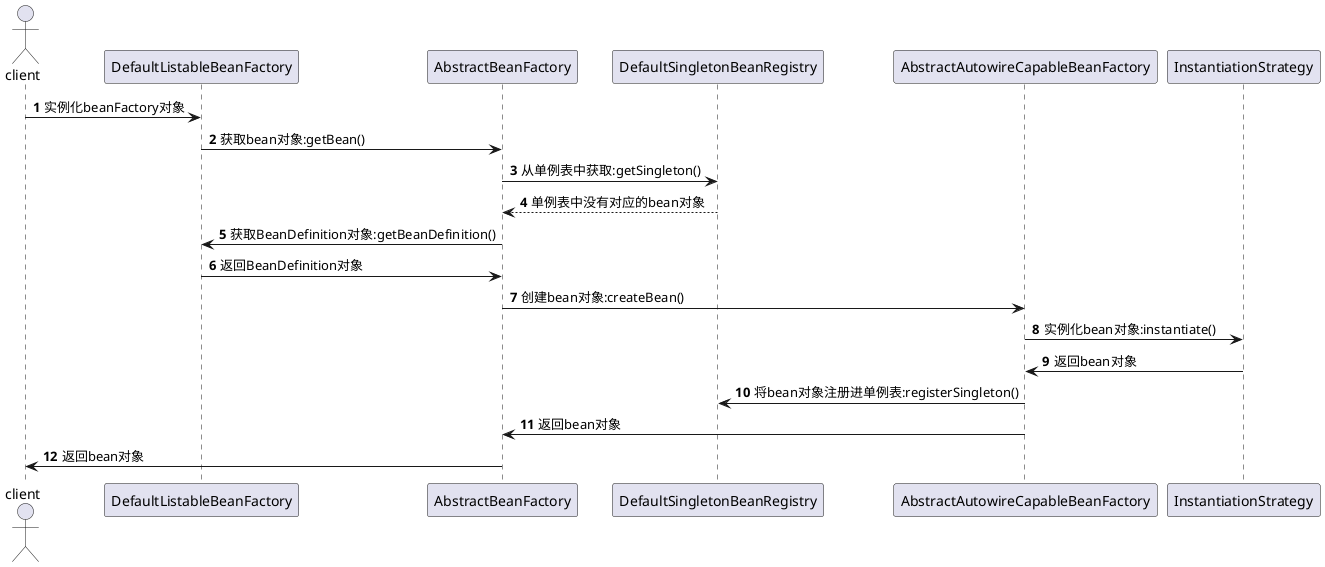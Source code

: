 @startuml

autonumber
actor client as client
participant DefaultListableBeanFactory as defaultListableBeanFactory
participant AbstractBeanFactory as abstractBeanFactory
participant DefaultSingletonBeanRegistry as defaultSingletonBeanRegistry
participant AbstractAutowireCapableBeanFactory as abstractAutowireCapableBeanFactory
participant InstantiationStrategy as instantiationStrategy

client -> defaultListableBeanFactory:实例化beanFactory对象
defaultListableBeanFactory -> abstractBeanFactory:获取bean对象:getBean()
abstractBeanFactory -> defaultSingletonBeanRegistry:从单例表中获取:getSingleton()
return 单例表中没有对应的bean对象
abstractBeanFactory -> defaultListableBeanFactory:获取BeanDefinition对象:getBeanDefinition()
defaultListableBeanFactory -> abstractBeanFactory:返回BeanDefinition对象
abstractBeanFactory -> abstractAutowireCapableBeanFactory:创建bean对象:createBean()
abstractAutowireCapableBeanFactory -> instantiationStrategy:实例化bean对象:instantiate()
instantiationStrategy -> abstractAutowireCapableBeanFactory:返回bean对象
abstractAutowireCapableBeanFactory -> defaultSingletonBeanRegistry:将bean对象注册进单例表:registerSingleton()
abstractAutowireCapableBeanFactory -> abstractBeanFactory:返回bean对象
abstractBeanFactory -> client:返回bean对象

@enduml
